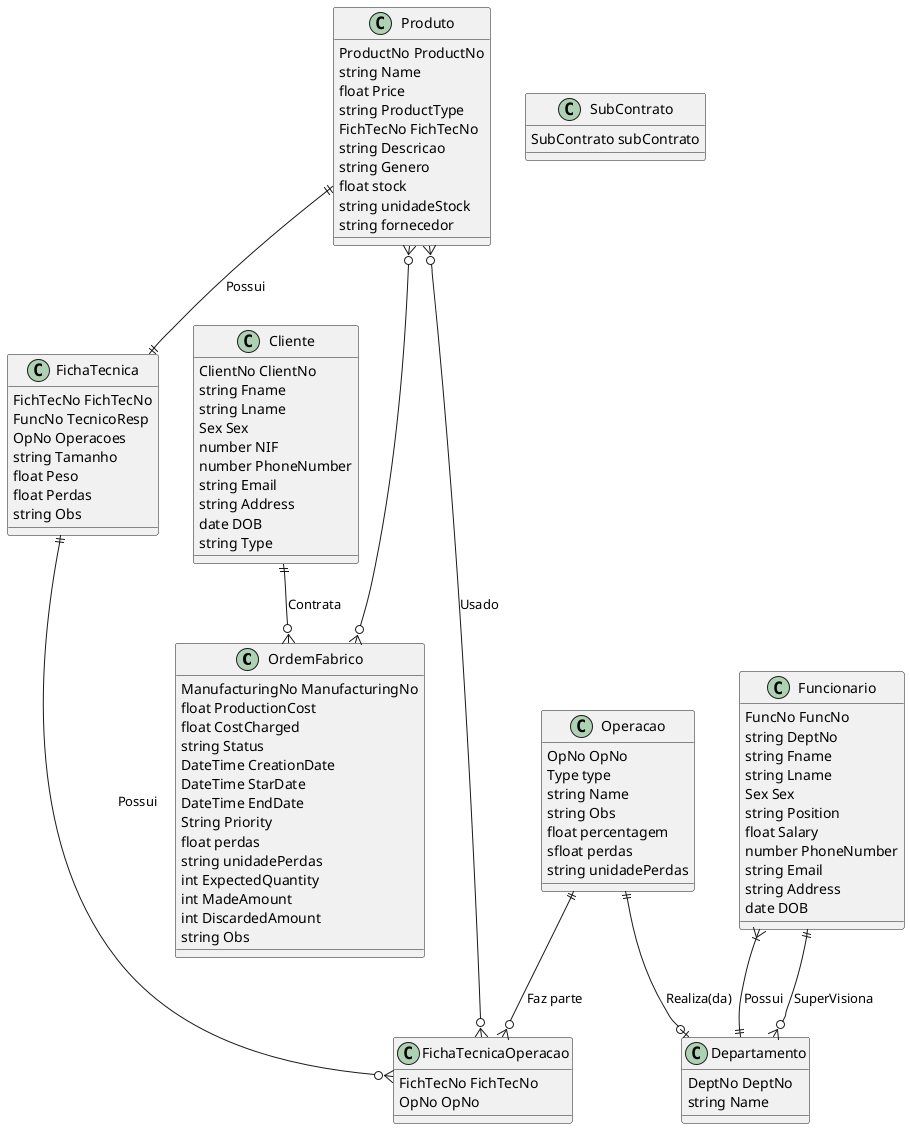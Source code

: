 @startuml tableBD

/'
Falta SubContratados, subContratos
'/


/'
Ainda é o concetual
'/


/'
Agregações:
Funcionario com Departamento
Departamento com OperaçãoInterna
FichaTecnica com Operacao

Composições:
Produto com Ordem de fabrico
Cliente com Ordem de fabrico
Produto com Ficha Tecnica
OperacaoSubContratada com Operacao
OperacaoInterna com Operacao
'/

/'
Define os Produto a fabricar,
Quantidades necessárias
Prazos de conclusão

int ExpectedQuantity
int MadeAmount
int DiscardedAmount (Este 3 atributos diz respeito a quantidade produzida por produto)

'/
class OrdemFabrico {
    ManufacturingNo ManufacturingNo
    float ProductionCost
    float CostCharged
    string Status 
    DateTime CreationDate
    DateTime StarDate
    DateTime EndDate
    String Priority
    float perdas 
    string unidadePerdas
    int ExpectedQuantity
    int MadeAmount
    int DiscardedAmount
    string Obs
}   

/'
O stock é quantidade que tem de produto
O fornecedor vai ter os campos da tabela e o produto 
pode ter varios

Talvez haja uma tabela materiais que liga juntamente
ao produto há tabela operação
'/
class Produto {
    ProductNo ProductNo
    string Name 
    float Price 
    string ProductType
    FichTecNo FichTecNo
    string Descricao
    string Genero
    float stock 
    string unidadeStock
    string fornecedor 
}

/'
Conjunto de operações necessarias para a produção
de um produto
'/
class FichaTecnica {
    FichTecNo FichTecNo
    FuncNo TecnicoResp 
    OpNo Operacoes 
    string Tamanho 
    float Peso
    float Perdas 
    string Obs
}

/'
Penso que o setor não quer isto, ele vai querer
secalhar que em vez disto, liguemos o produto e a 
operacao diretamente ha ordem de Fabrico
'/
class FichaTecnicaOperacao {
    FichTecNo FichTecNo
    OpNo OpNo
}

/'
Parceiro externo que pode desenvolver uma operação
Ver se apenas um subContratado pode fazer uma e so uma operação
'/
class Operacao {
    OpNo OpNo 
    Type type 
    string Name 
    string Obs
    float percentagem
    sfloat perdas 
    string unidadePerdas
}

class SubContrato {
    SubContrato subContrato
}


/'Extras se quissermos complicar'/

/'Setor da fabrica responsável por uma determinada
operacao'/
class Departamento {
    DeptNo DeptNo 
    string Name 
}

/'
Funcionario da fabrica, que faz parte de um setor
'/
class Funcionario {
    FuncNo FuncNo
    string DeptNo 
    string Fname 
    string Lname 
    Sex Sex
    string Position
    float Salary
    number PhoneNumber 
    string Email 
    string Address
    date DOB
}

class Cliente {
    ClientNo ClientNo
    string Fname
    string Lname
    Sex Sex
    number NIF 
    number PhoneNumber 
    string Email
    string Address 
    date DOB 
    string Type  
}

/'
Vai estar dentro do Produto
class Fornecedor {
    string FornNo 
    string Name 
    number PhoneNumber
    string Email 
    string Address
    string Type 
}

'/

/'
Relacionamento dos Funcionarios
'/
Funcionario }|--|| Departamento: Possui
Funcionario ||--o{ Departamento: SuperVisiona 

/'
Relacionamento Operacao
'/
Operacao ||--o{ FichaTecnicaOperacao: Faz parte

/'
Relacionamento Perdas
'/

/'
Relacionamento das Operacoes Interna
'/
Operacao ||--o| Departamento: Realiza(da)

/'S
Relacionamento Materiais
'/
Produto }o---o{ FichaTecnicaOperacao: Usado

/'
Relacionamento da Ficha Tecnica
'/
FichaTecnica ||---o{ FichaTecnicaOperacao: Possui

/'
Relacionamentos do Produto
'/
Produto ||--|| FichaTecnica: Possui
Produto }o---o{ OrdemFabrico

/'
Relacionamento Ordem Fabrico
'/
Cliente ||--o{ OrdemFabrico: Contrata

@enduml
